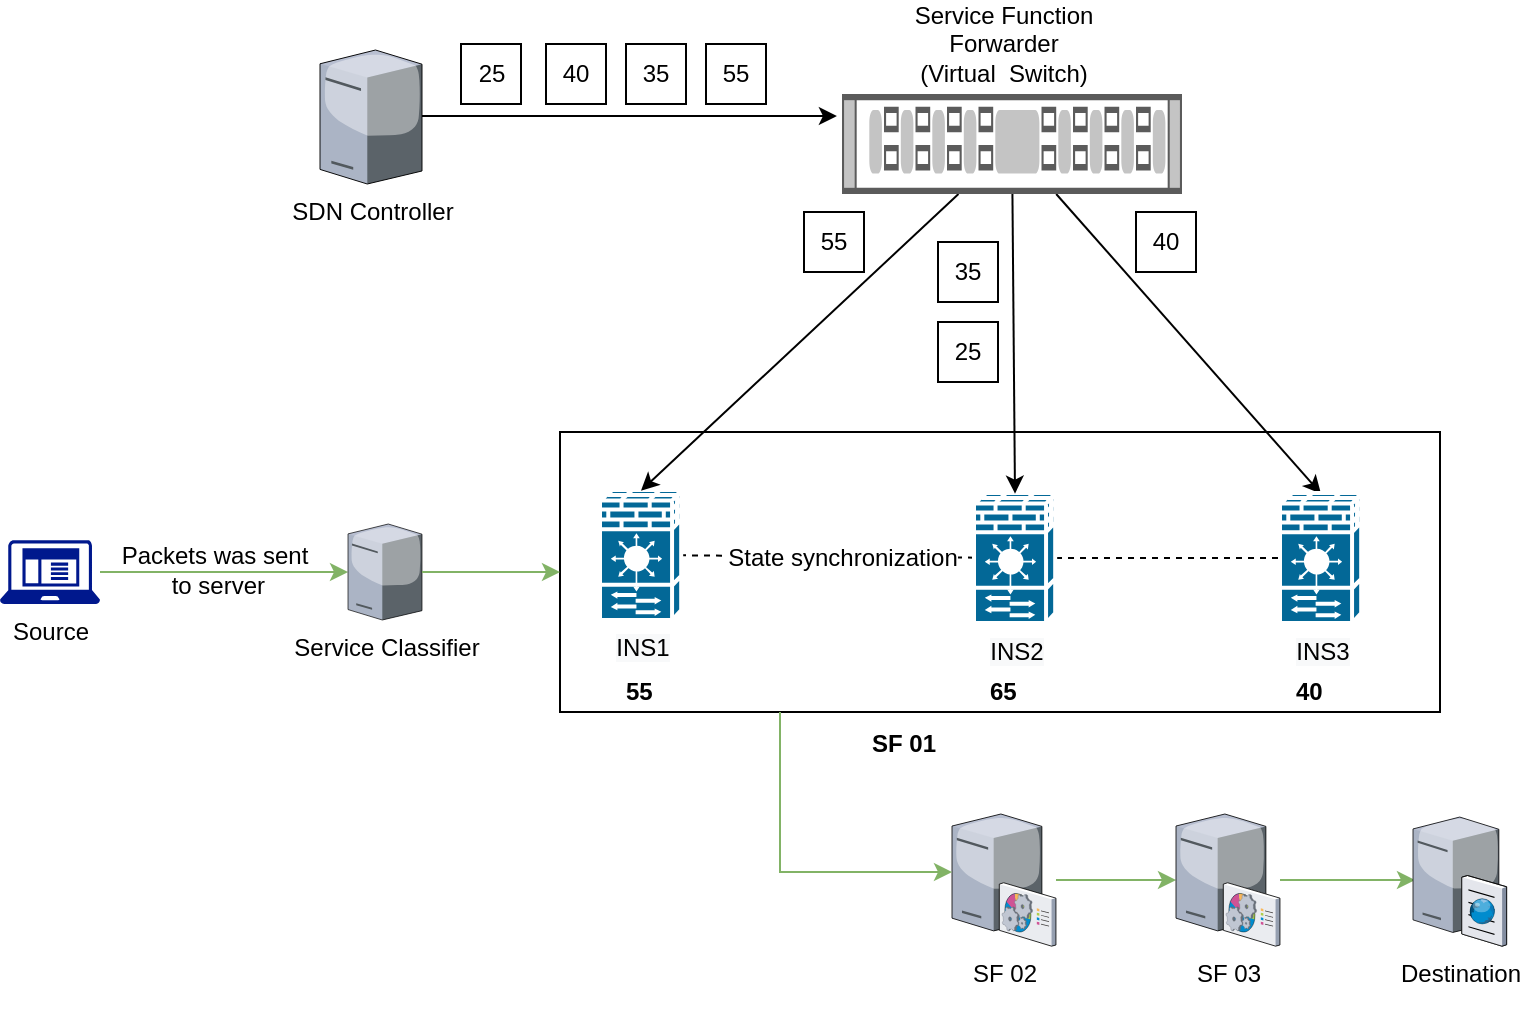 <mxfile pages="1" version="11.2.4" type="github"><diagram id="KS6BUZ8pvyfzbHs2JCQy" name="Page-1"><mxGraphModel dx="2272" dy="764" grid="1" gridSize="10" guides="1" tooltips="1" connect="1" arrows="1" fold="1" page="1" pageScale="1" pageWidth="850" pageHeight="1100" math="0" shadow="0"><root><mxCell id="0"/><mxCell id="1" parent="0"/><mxCell id="6DFRsvy-cRfkQH5AbnMF-18" value="" style="rounded=0;whiteSpace=wrap;html=1;" parent="1" vertex="1"><mxGeometry x="220" y="280" width="440" height="140" as="geometry"/></mxCell><mxCell id="6DFRsvy-cRfkQH5AbnMF-9" value="" style="edgeStyle=none;rounded=0;orthogonalLoop=1;jettySize=auto;html=1;endArrow=none;endFill=0;dashed=1;" parent="1" source="SKIbN6qnXKog2ziBSNXU-4" target="SKIbN6qnXKog2ziBSNXU-6" edge="1"><mxGeometry relative="1" as="geometry"/></mxCell><mxCell id="s2c4TWuczb4NFQUNgccA-1" value="&lt;font style=&quot;font-size: 12px&quot;&gt;State synchronization&lt;/font&gt;" style="text;html=1;resizable=0;points=[];align=center;verticalAlign=middle;labelBackgroundColor=#ffffff;" parent="6DFRsvy-cRfkQH5AbnMF-9" vertex="1" connectable="0"><mxGeometry x="-0.257" y="2" relative="1" as="geometry"><mxPoint x="-12" y="-1.5" as="offset"/></mxGeometry></mxCell><mxCell id="6DFRsvy-cRfkQH5AbnMF-17" style="edgeStyle=none;rounded=0;orthogonalLoop=1;jettySize=auto;html=1;entryX=0;entryY=0.5;entryDx=0;entryDy=0;entryPerimeter=0;endArrow=none;endFill=0;dashed=1;" parent="1" source="SKIbN6qnXKog2ziBSNXU-4" target="6DFRsvy-cRfkQH5AbnMF-10" edge="1"><mxGeometry relative="1" as="geometry"/></mxCell><mxCell id="SKIbN6qnXKog2ziBSNXU-4" value="&lt;span style=&quot;white-space: normal ; background-color: rgb(248 , 249 , 250)&quot;&gt;INS2&lt;/span&gt;" style="shape=mxgraph.cisco.controllers_and_modules.firewall_service_module_(fwsm);html=1;dashed=0;fillColor=#036897;strokeColor=#ffffff;strokeWidth=2;verticalLabelPosition=bottom;verticalAlign=top;labelBackgroundColor=#ffffff;" parent="1" vertex="1"><mxGeometry x="427" y="310.5" width="41" height="65" as="geometry"/></mxCell><mxCell id="SKIbN6qnXKog2ziBSNXU-6" value="&lt;span style=&quot;white-space: normal ; background-color: rgb(248 , 249 , 250)&quot;&gt;INS1&lt;/span&gt;" style="shape=mxgraph.cisco.controllers_and_modules.firewall_service_module_(fwsm);html=1;dashed=0;fillColor=#036897;strokeColor=#ffffff;strokeWidth=2;verticalLabelPosition=bottom;verticalAlign=top;labelBackgroundColor=#ffffff;" parent="1" vertex="1"><mxGeometry x="240" y="309" width="41" height="65" as="geometry"/></mxCell><mxCell id="SKIbN6qnXKog2ziBSNXU-28" style="edgeStyle=none;rounded=0;html=1;endArrow=classic;endFill=1;jettySize=auto;orthogonalLoop=1;fillColor=#d5e8d4;strokeColor=#82b366;" parent="1" source="SKIbN6qnXKog2ziBSNXU-23" target="SKIbN6qnXKog2ziBSNXU-24" edge="1"><mxGeometry relative="1" as="geometry"/></mxCell><mxCell id="SKIbN6qnXKog2ziBSNXU-23" value="SF 02" style="verticalLabelPosition=bottom;aspect=fixed;html=1;verticalAlign=top;strokeColor=none;align=center;outlineConnect=0;shape=mxgraph.citrix.command_center;" parent="1" vertex="1"><mxGeometry x="416" y="471" width="52" height="66" as="geometry"/></mxCell><mxCell id="SKIbN6qnXKog2ziBSNXU-29" style="edgeStyle=none;rounded=0;html=1;endArrow=classic;endFill=1;jettySize=auto;orthogonalLoop=1;fillColor=#d5e8d4;strokeColor=#82b366;" parent="1" source="SKIbN6qnXKog2ziBSNXU-24" edge="1"><mxGeometry relative="1" as="geometry"><mxPoint x="647.5" y="504" as="targetPoint"/></mxGeometry></mxCell><mxCell id="SKIbN6qnXKog2ziBSNXU-24" value="SF 03" style="verticalLabelPosition=bottom;aspect=fixed;html=1;verticalAlign=top;strokeColor=none;align=center;outlineConnect=0;shape=mxgraph.citrix.command_center;" parent="1" vertex="1"><mxGeometry x="528" y="471" width="52" height="66" as="geometry"/></mxCell><mxCell id="bwXSAzwXhZ62WNlvvVNw-47" style="edgeStyle=orthogonalEdgeStyle;rounded=0;orthogonalLoop=1;jettySize=auto;html=1;entryX=-0.015;entryY=0.22;entryDx=0;entryDy=0;entryPerimeter=0;" parent="1" source="SKIbN6qnXKog2ziBSNXU-42" target="bwXSAzwXhZ62WNlvvVNw-28" edge="1"><mxGeometry relative="1" as="geometry"><Array as="points"><mxPoint x="150" y="122"/><mxPoint x="150" y="122"/></Array></mxGeometry></mxCell><mxCell id="SKIbN6qnXKog2ziBSNXU-42" value="SDN Controller" style="verticalLabelPosition=bottom;aspect=fixed;html=1;verticalAlign=top;strokeColor=none;align=center;outlineConnect=0;shape=mxgraph.citrix.license_server;" parent="1" vertex="1"><mxGeometry x="100" y="89" width="51" height="67" as="geometry"/></mxCell><mxCell id="SKIbN6qnXKog2ziBSNXU-71" style="edgeStyle=orthogonalEdgeStyle;curved=1;rounded=0;html=1;startArrow=none;startFill=0;endArrow=classic;endFill=1;jettySize=auto;orthogonalLoop=1;fillColor=#d5e8d4;strokeColor=#82b366;" parent="1" source="SKIbN6qnXKog2ziBSNXU-51" target="SKIbN6qnXKog2ziBSNXU-52" edge="1"><mxGeometry relative="1" as="geometry"/></mxCell><mxCell id="SKIbN6qnXKog2ziBSNXU-94" value="&lt;font style=&quot;font-size: 12px;&quot;&gt;Packets was sent&lt;br style=&quot;font-size: 12px;&quot;&gt;&amp;nbsp;to server&lt;/font&gt;" style="text;html=1;resizable=0;points=[];align=center;verticalAlign=middle;labelBackgroundColor=none;fontSize=12;" parent="SKIbN6qnXKog2ziBSNXU-71" vertex="1" connectable="0"><mxGeometry x="-0.22" y="2" relative="1" as="geometry"><mxPoint x="8.5" y="1" as="offset"/></mxGeometry></mxCell><mxCell id="SKIbN6qnXKog2ziBSNXU-51" value="Source" style="shadow=0;dashed=0;html=1;strokeColor=none;labelPosition=center;verticalLabelPosition=bottom;verticalAlign=top;align=center;shape=mxgraph.mscae.enterprise.client_application;fillColor=#00188D;" parent="1" vertex="1"><mxGeometry x="-60" y="334" width="50" height="32" as="geometry"/></mxCell><mxCell id="SKIbN6qnXKog2ziBSNXU-52" value="Service Classifier" style="verticalLabelPosition=bottom;aspect=fixed;html=1;verticalAlign=top;strokeColor=none;align=center;outlineConnect=0;shape=mxgraph.citrix.license_server;" parent="1" vertex="1"><mxGeometry x="114" y="326" width="37" height="48" as="geometry"/></mxCell><mxCell id="SKIbN6qnXKog2ziBSNXU-105" value="&lt;font style=&quot;font-size: 12px&quot;&gt;Destination&lt;br&gt;&lt;/font&gt;&lt;br&gt;" style="verticalLabelPosition=bottom;aspect=fixed;html=1;verticalAlign=top;strokeColor=none;align=center;outlineConnect=0;shape=mxgraph.citrix.cache_server;labelBackgroundColor=none;fontSize=8;" parent="1" vertex="1"><mxGeometry x="646.5" y="471" width="46.71" height="66" as="geometry"/></mxCell><mxCell id="6DFRsvy-cRfkQH5AbnMF-8" style="rounded=0;orthogonalLoop=1;jettySize=auto;html=1;entryX=0.5;entryY=0.005;entryDx=0;entryDy=0;entryPerimeter=0;" parent="1" source="bwXSAzwXhZ62WNlvvVNw-28" target="SKIbN6qnXKog2ziBSNXU-6" edge="1"><mxGeometry relative="1" as="geometry"/></mxCell><mxCell id="6DFRsvy-cRfkQH5AbnMF-11" style="edgeStyle=none;rounded=0;orthogonalLoop=1;jettySize=auto;html=1;entryX=0.5;entryY=0.005;entryDx=0;entryDy=0;entryPerimeter=0;" parent="1" source="bwXSAzwXhZ62WNlvvVNw-28" target="SKIbN6qnXKog2ziBSNXU-4" edge="1"><mxGeometry relative="1" as="geometry"/></mxCell><mxCell id="6DFRsvy-cRfkQH5AbnMF-12" style="edgeStyle=none;rounded=0;orthogonalLoop=1;jettySize=auto;html=1;entryX=0.5;entryY=0.005;entryDx=0;entryDy=0;entryPerimeter=0;" parent="1" source="bwXSAzwXhZ62WNlvvVNw-28" target="6DFRsvy-cRfkQH5AbnMF-10" edge="1"><mxGeometry relative="1" as="geometry"/></mxCell><mxCell id="bwXSAzwXhZ62WNlvvVNw-28" value="" style="shape=mxgraph.rack.cisco.cisco_nexus_3016_switch;html=1;labelPosition=right;align=left;spacingLeft=15;dashed=0;shadow=0;fillColor=#ffffff;dashPattern=1 1;" parent="1" vertex="1"><mxGeometry x="361" y="111" width="170" height="50" as="geometry"/></mxCell><mxCell id="bwXSAzwXhZ62WNlvvVNw-63" value="Service Function Forwarder&lt;br&gt;(Virtual&amp;nbsp; Switch)" style="text;html=1;strokeColor=none;fillColor=none;align=center;verticalAlign=middle;whiteSpace=wrap;rounded=0;dashed=1;dashPattern=1 1;" parent="1" vertex="1"><mxGeometry x="392" y="76" width="100" height="20" as="geometry"/></mxCell><mxCell id="6DFRsvy-cRfkQH5AbnMF-2" value="25" style="rounded=0;whiteSpace=wrap;html=1;" parent="1" vertex="1"><mxGeometry x="170.5" y="86" width="30" height="30" as="geometry"/></mxCell><mxCell id="6DFRsvy-cRfkQH5AbnMF-3" value="40" style="rounded=0;whiteSpace=wrap;html=1;" parent="1" vertex="1"><mxGeometry x="213" y="86" width="30" height="30" as="geometry"/></mxCell><mxCell id="6DFRsvy-cRfkQH5AbnMF-4" value="35" style="rounded=0;whiteSpace=wrap;html=1;" parent="1" vertex="1"><mxGeometry x="253" y="86" width="30" height="30" as="geometry"/></mxCell><mxCell id="6DFRsvy-cRfkQH5AbnMF-5" value="55" style="rounded=0;whiteSpace=wrap;html=1;" parent="1" vertex="1"><mxGeometry x="293" y="86" width="30" height="30" as="geometry"/></mxCell><mxCell id="6DFRsvy-cRfkQH5AbnMF-10" value="&lt;span style=&quot;white-space: normal ; background-color: rgb(248 , 249 , 250)&quot;&gt;INS3&lt;/span&gt;" style="shape=mxgraph.cisco.controllers_and_modules.firewall_service_module_(fwsm);html=1;dashed=0;fillColor=#036897;strokeColor=#ffffff;strokeWidth=2;verticalLabelPosition=bottom;verticalAlign=top;labelBackgroundColor=#ffffff;" parent="1" vertex="1"><mxGeometry x="580" y="310.5" width="41" height="65" as="geometry"/></mxCell><mxCell id="6DFRsvy-cRfkQH5AbnMF-13" value="40" style="rounded=0;whiteSpace=wrap;html=1;" parent="1" vertex="1"><mxGeometry x="508" y="170" width="30" height="30" as="geometry"/></mxCell><mxCell id="6DFRsvy-cRfkQH5AbnMF-14" value="55" style="rounded=0;whiteSpace=wrap;html=1;" parent="1" vertex="1"><mxGeometry x="342" y="170" width="30" height="30" as="geometry"/></mxCell><mxCell id="6DFRsvy-cRfkQH5AbnMF-15" value="35" style="rounded=0;whiteSpace=wrap;html=1;" parent="1" vertex="1"><mxGeometry x="409" y="185" width="30" height="30" as="geometry"/></mxCell><mxCell id="6DFRsvy-cRfkQH5AbnMF-16" value="25" style="rounded=0;whiteSpace=wrap;html=1;" parent="1" vertex="1"><mxGeometry x="409" y="225" width="30" height="30" as="geometry"/></mxCell><mxCell id="6DFRsvy-cRfkQH5AbnMF-21" style="edgeStyle=orthogonalEdgeStyle;rounded=0;html=1;endArrow=classic;endFill=1;jettySize=auto;orthogonalLoop=1;fillColor=#d5e8d4;strokeColor=#82b366;exitX=0.25;exitY=1;exitDx=0;exitDy=0;" parent="1" source="6DFRsvy-cRfkQH5AbnMF-18" target="SKIbN6qnXKog2ziBSNXU-23" edge="1"><mxGeometry relative="1" as="geometry"><mxPoint x="330" y="500" as="sourcePoint"/><mxPoint x="400" y="504" as="targetPoint"/><Array as="points"><mxPoint x="330" y="500"/></Array></mxGeometry></mxCell><mxCell id="6DFRsvy-cRfkQH5AbnMF-22" value="&lt;b&gt;SF 01&lt;/b&gt;" style="text;html=1;resizable=0;points=[];autosize=1;align=left;verticalAlign=top;spacingTop=-4;" parent="1" vertex="1"><mxGeometry x="374" y="426" width="50" height="20" as="geometry"/></mxCell><mxCell id="6DFRsvy-cRfkQH5AbnMF-27" style="edgeStyle=orthogonalEdgeStyle;rounded=0;html=1;endArrow=classic;endFill=1;jettySize=auto;orthogonalLoop=1;fillColor=#d5e8d4;strokeColor=#82b366;entryX=0;entryY=0.5;entryDx=0;entryDy=0;" parent="1" source="SKIbN6qnXKog2ziBSNXU-52" target="6DFRsvy-cRfkQH5AbnMF-18" edge="1"><mxGeometry relative="1" as="geometry"><mxPoint x="96.5" y="350" as="sourcePoint"/><mxPoint x="199.5" y="350" as="targetPoint"/><Array as="points"/></mxGeometry></mxCell><mxCell id="GxuIJ1nOgw1KyWzoJ90O-1" value="&lt;b&gt;55&lt;/b&gt;" style="text;html=1;resizable=0;points=[];autosize=1;align=left;verticalAlign=top;spacingTop=-4;" vertex="1" parent="1"><mxGeometry x="251" y="400" width="30" height="20" as="geometry"/></mxCell><mxCell id="GxuIJ1nOgw1KyWzoJ90O-3" value="&lt;b&gt;65&lt;/b&gt;" style="text;html=1;resizable=0;points=[];autosize=1;align=left;verticalAlign=top;spacingTop=-4;" vertex="1" parent="1"><mxGeometry x="432.5" y="400" width="30" height="20" as="geometry"/></mxCell><mxCell id="GxuIJ1nOgw1KyWzoJ90O-4" value="&lt;b&gt;40&lt;/b&gt;" style="text;html=1;resizable=0;points=[];autosize=1;align=left;verticalAlign=top;spacingTop=-4;" vertex="1" parent="1"><mxGeometry x="585.5" y="400" width="30" height="20" as="geometry"/></mxCell></root></mxGraphModel></diagram></mxfile>